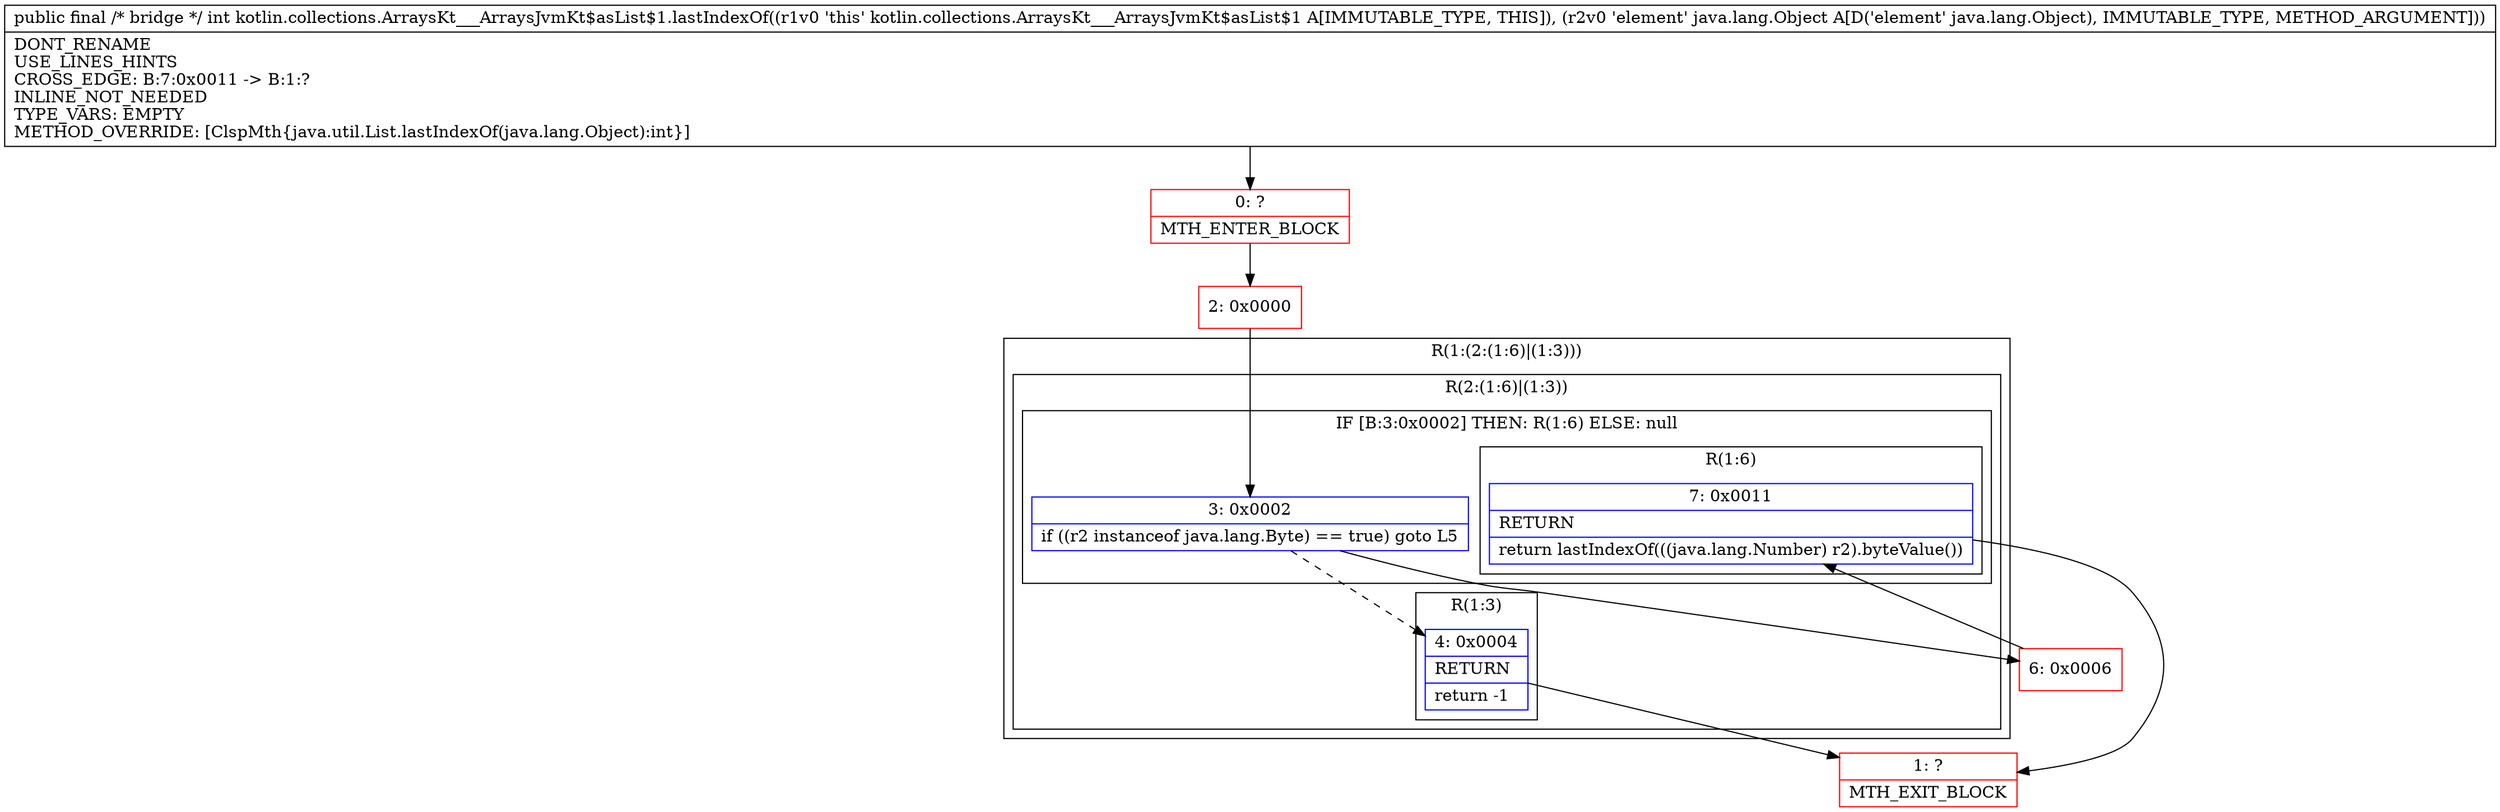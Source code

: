 digraph "CFG forkotlin.collections.ArraysKt___ArraysJvmKt$asList$1.lastIndexOf(Ljava\/lang\/Object;)I" {
subgraph cluster_Region_1166352972 {
label = "R(1:(2:(1:6)|(1:3)))";
node [shape=record,color=blue];
subgraph cluster_Region_541031061 {
label = "R(2:(1:6)|(1:3))";
node [shape=record,color=blue];
subgraph cluster_IfRegion_3743077 {
label = "IF [B:3:0x0002] THEN: R(1:6) ELSE: null";
node [shape=record,color=blue];
Node_3 [shape=record,label="{3\:\ 0x0002|if ((r2 instanceof java.lang.Byte) == true) goto L5\l}"];
subgraph cluster_Region_740995448 {
label = "R(1:6)";
node [shape=record,color=blue];
Node_7 [shape=record,label="{7\:\ 0x0011|RETURN\l|return lastIndexOf(((java.lang.Number) r2).byteValue())\l}"];
}
}
subgraph cluster_Region_1079075315 {
label = "R(1:3)";
node [shape=record,color=blue];
Node_4 [shape=record,label="{4\:\ 0x0004|RETURN\l|return \-1\l}"];
}
}
}
Node_0 [shape=record,color=red,label="{0\:\ ?|MTH_ENTER_BLOCK\l}"];
Node_2 [shape=record,color=red,label="{2\:\ 0x0000}"];
Node_1 [shape=record,color=red,label="{1\:\ ?|MTH_EXIT_BLOCK\l}"];
Node_6 [shape=record,color=red,label="{6\:\ 0x0006}"];
MethodNode[shape=record,label="{public final \/* bridge *\/ int kotlin.collections.ArraysKt___ArraysJvmKt$asList$1.lastIndexOf((r1v0 'this' kotlin.collections.ArraysKt___ArraysJvmKt$asList$1 A[IMMUTABLE_TYPE, THIS]), (r2v0 'element' java.lang.Object A[D('element' java.lang.Object), IMMUTABLE_TYPE, METHOD_ARGUMENT]))  | DONT_RENAME\lUSE_LINES_HINTS\lCROSS_EDGE: B:7:0x0011 \-\> B:1:?\lINLINE_NOT_NEEDED\lTYPE_VARS: EMPTY\lMETHOD_OVERRIDE: [ClspMth\{java.util.List.lastIndexOf(java.lang.Object):int\}]\l}"];
MethodNode -> Node_0;Node_3 -> Node_4[style=dashed];
Node_3 -> Node_6;
Node_7 -> Node_1;
Node_4 -> Node_1;
Node_0 -> Node_2;
Node_2 -> Node_3;
Node_6 -> Node_7;
}

